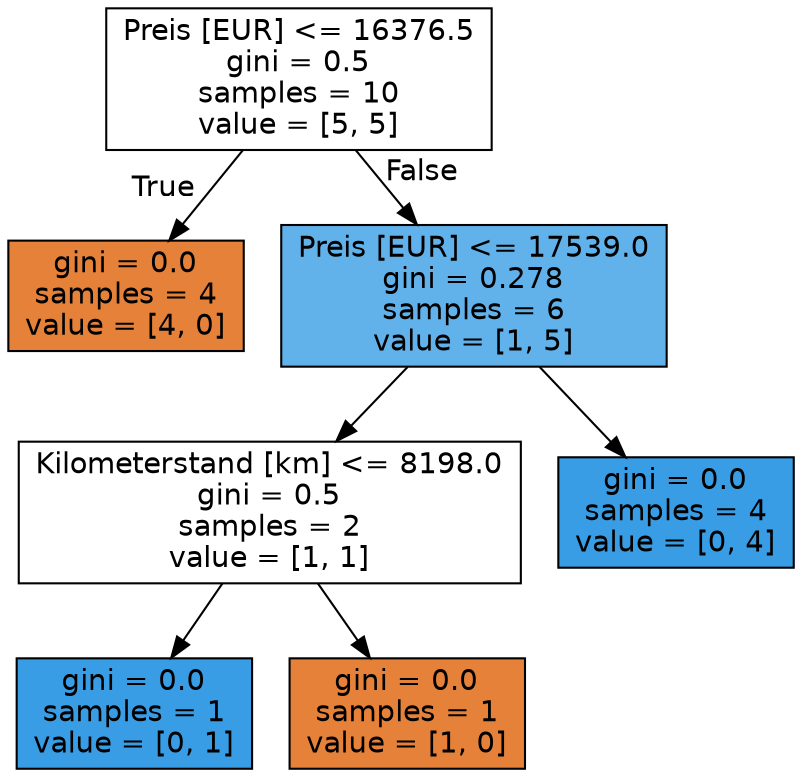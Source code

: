 digraph Tree {
node [shape=box, style="filled", color="black", fontname="helvetica"] ;
edge [fontname="helvetica"] ;
0 [label="Preis [EUR] <= 16376.5\ngini = 0.5\nsamples = 10\nvalue = [5, 5]", fillcolor="#ffffff"] ;
1 [label="gini = 0.0\nsamples = 4\nvalue = [4, 0]", fillcolor="#e58139"] ;
0 -> 1 [labeldistance=2.5, labelangle=45, headlabel="True"] ;
2 [label="Preis [EUR] <= 17539.0\ngini = 0.278\nsamples = 6\nvalue = [1, 5]", fillcolor="#61b1ea"] ;
0 -> 2 [labeldistance=2.5, labelangle=-45, headlabel="False"] ;
3 [label="Kilometerstand [km] <= 8198.0\ngini = 0.5\nsamples = 2\nvalue = [1, 1]", fillcolor="#ffffff"] ;
2 -> 3 ;
4 [label="gini = 0.0\nsamples = 1\nvalue = [0, 1]", fillcolor="#399de5"] ;
3 -> 4 ;
5 [label="gini = 0.0\nsamples = 1\nvalue = [1, 0]", fillcolor="#e58139"] ;
3 -> 5 ;
6 [label="gini = 0.0\nsamples = 4\nvalue = [0, 4]", fillcolor="#399de5"] ;
2 -> 6 ;
}